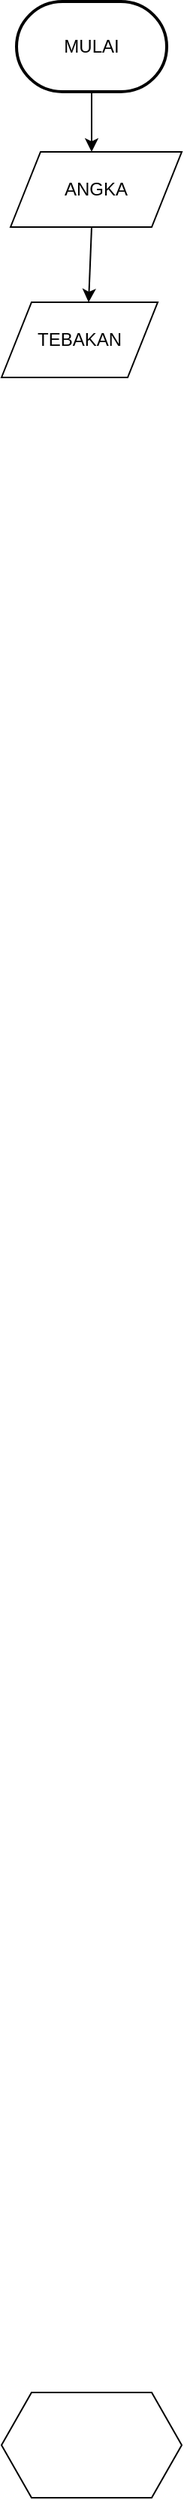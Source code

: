 <mxfile version="22.0.4" type="github">
  <diagram id="C5RBs43oDa-KdzZeNtuy" name="Page-1">
    <mxGraphModel dx="880" dy="1639" grid="1" gridSize="10" guides="1" tooltips="1" connect="1" arrows="1" fold="1" page="1" pageScale="1" pageWidth="827" pageHeight="1169" math="0" shadow="0">
      <root>
        <mxCell id="WIyWlLk6GJQsqaUBKTNV-0" />
        <mxCell id="WIyWlLk6GJQsqaUBKTNV-1" parent="WIyWlLk6GJQsqaUBKTNV-0" />
        <mxCell id="Uz6WXWGve2xY3_ZAckq1-0" value="" style="shape=hexagon;perimeter=hexagonPerimeter2;whiteSpace=wrap;html=1;fixedSize=1;" vertex="1" parent="WIyWlLk6GJQsqaUBKTNV-1">
          <mxGeometry x="354" y="660" width="120" height="70" as="geometry" />
        </mxCell>
        <mxCell id="Uz6WXWGve2xY3_ZAckq1-8" value="MULAI" style="strokeWidth=2;html=1;shape=mxgraph.flowchart.terminator;whiteSpace=wrap;" vertex="1" parent="WIyWlLk6GJQsqaUBKTNV-1">
          <mxGeometry x="364" y="-930" width="100" height="60" as="geometry" />
        </mxCell>
        <mxCell id="Uz6WXWGve2xY3_ZAckq1-16" value="" style="endArrow=classic;html=1;rounded=0;exitX=0.5;exitY=1;exitDx=0;exitDy=0;exitPerimeter=0;" edge="1" parent="WIyWlLk6GJQsqaUBKTNV-1" source="Uz6WXWGve2xY3_ZAckq1-8">
          <mxGeometry width="50" height="50" relative="1" as="geometry">
            <mxPoint x="414" y="-880" as="sourcePoint" />
            <mxPoint x="414" y="-830" as="targetPoint" />
          </mxGeometry>
        </mxCell>
        <mxCell id="Uz6WXWGve2xY3_ZAckq1-18" value="ANGKA" style="shape=parallelogram;perimeter=parallelogramPerimeter;whiteSpace=wrap;html=1;fixedSize=1;" vertex="1" parent="WIyWlLk6GJQsqaUBKTNV-1">
          <mxGeometry x="360" y="-830" width="114" height="50" as="geometry" />
        </mxCell>
        <mxCell id="Uz6WXWGve2xY3_ZAckq1-21" value="" style="endArrow=classic;html=1;rounded=0;" edge="1" parent="WIyWlLk6GJQsqaUBKTNV-1">
          <mxGeometry width="50" height="50" relative="1" as="geometry">
            <mxPoint x="414" y="-780" as="sourcePoint" />
            <mxPoint x="412" y="-730" as="targetPoint" />
          </mxGeometry>
        </mxCell>
        <mxCell id="Uz6WXWGve2xY3_ZAckq1-23" value="TEBAKAN" style="shape=parallelogram;perimeter=parallelogramPerimeter;whiteSpace=wrap;html=1;fixedSize=1;" vertex="1" parent="WIyWlLk6GJQsqaUBKTNV-1">
          <mxGeometry x="354" y="-730" width="104" height="50" as="geometry" />
        </mxCell>
      </root>
    </mxGraphModel>
  </diagram>
</mxfile>

